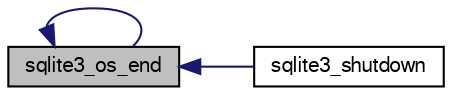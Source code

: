 digraph "sqlite3_os_end"
{
  edge [fontname="FreeSans",fontsize="10",labelfontname="FreeSans",labelfontsize="10"];
  node [fontname="FreeSans",fontsize="10",shape=record];
  rankdir="LR";
  Node52753 [label="sqlite3_os_end",height=0.2,width=0.4,color="black", fillcolor="grey75", style="filled", fontcolor="black"];
  Node52753 -> Node52753 [dir="back",color="midnightblue",fontsize="10",style="solid",fontname="FreeSans"];
  Node52753 -> Node52754 [dir="back",color="midnightblue",fontsize="10",style="solid",fontname="FreeSans"];
  Node52754 [label="sqlite3_shutdown",height=0.2,width=0.4,color="black", fillcolor="white", style="filled",URL="$sqlite3_8h.html#aeaf9947fe863ba3d3aca061475e3af2e"];
}
